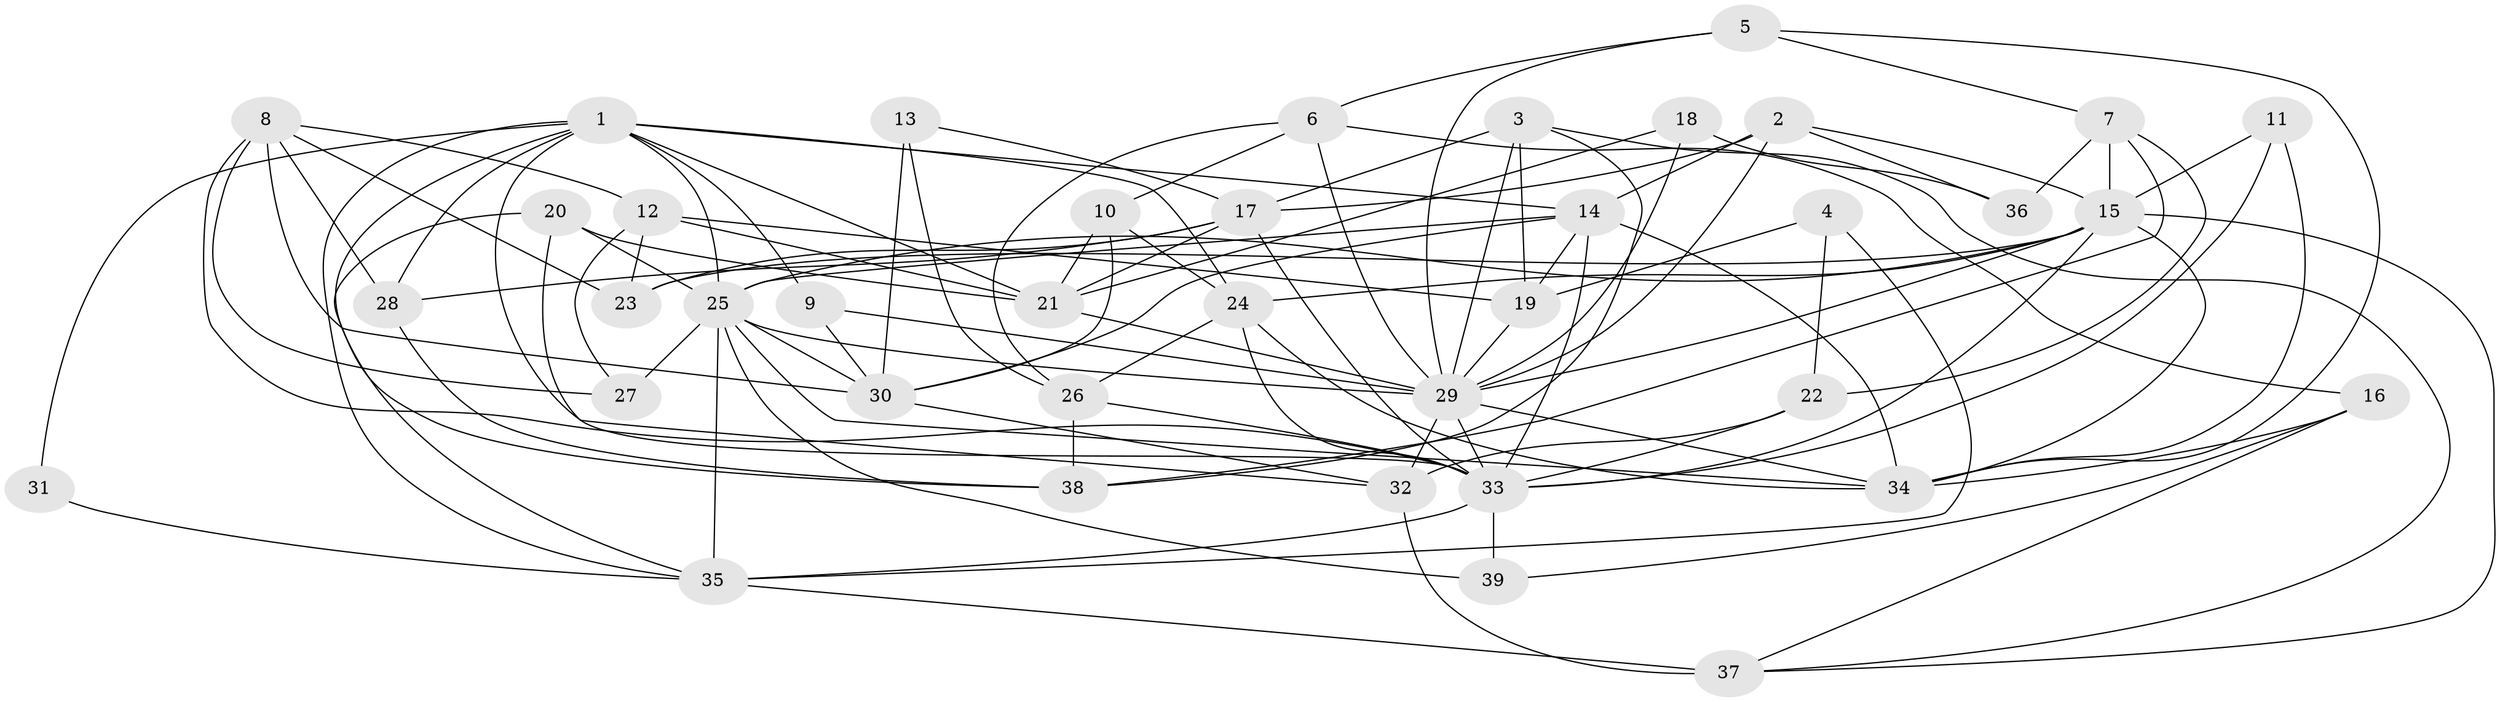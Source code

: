 // original degree distribution, {4: 0.2857142857142857, 7: 0.012987012987012988, 2: 0.14285714285714285, 8: 0.03896103896103896, 3: 0.2597402597402597, 6: 0.09090909090909091, 5: 0.16883116883116883}
// Generated by graph-tools (version 1.1) at 2025/26/03/09/25 03:26:20]
// undirected, 39 vertices, 107 edges
graph export_dot {
graph [start="1"]
  node [color=gray90,style=filled];
  1;
  2;
  3;
  4;
  5;
  6;
  7;
  8;
  9;
  10;
  11;
  12;
  13;
  14;
  15;
  16;
  17;
  18;
  19;
  20;
  21;
  22;
  23;
  24;
  25;
  26;
  27;
  28;
  29;
  30;
  31;
  32;
  33;
  34;
  35;
  36;
  37;
  38;
  39;
  1 -- 9 [weight=1.0];
  1 -- 14 [weight=1.0];
  1 -- 21 [weight=1.0];
  1 -- 24 [weight=1.0];
  1 -- 25 [weight=1.0];
  1 -- 28 [weight=1.0];
  1 -- 31 [weight=1.0];
  1 -- 33 [weight=1.0];
  1 -- 35 [weight=1.0];
  1 -- 38 [weight=1.0];
  2 -- 14 [weight=1.0];
  2 -- 15 [weight=1.0];
  2 -- 17 [weight=1.0];
  2 -- 29 [weight=1.0];
  2 -- 36 [weight=1.0];
  3 -- 17 [weight=1.0];
  3 -- 19 [weight=1.0];
  3 -- 29 [weight=1.0];
  3 -- 37 [weight=1.0];
  3 -- 38 [weight=1.0];
  4 -- 19 [weight=1.0];
  4 -- 22 [weight=1.0];
  4 -- 35 [weight=1.0];
  5 -- 6 [weight=1.0];
  5 -- 7 [weight=1.0];
  5 -- 29 [weight=1.0];
  5 -- 34 [weight=1.0];
  6 -- 10 [weight=1.0];
  6 -- 16 [weight=2.0];
  6 -- 26 [weight=1.0];
  6 -- 29 [weight=2.0];
  7 -- 15 [weight=1.0];
  7 -- 22 [weight=1.0];
  7 -- 36 [weight=1.0];
  7 -- 38 [weight=1.0];
  8 -- 12 [weight=1.0];
  8 -- 23 [weight=1.0];
  8 -- 27 [weight=1.0];
  8 -- 28 [weight=1.0];
  8 -- 30 [weight=1.0];
  8 -- 33 [weight=1.0];
  9 -- 29 [weight=1.0];
  9 -- 30 [weight=1.0];
  10 -- 21 [weight=1.0];
  10 -- 24 [weight=1.0];
  10 -- 30 [weight=1.0];
  11 -- 15 [weight=1.0];
  11 -- 33 [weight=1.0];
  11 -- 34 [weight=1.0];
  12 -- 19 [weight=1.0];
  12 -- 21 [weight=1.0];
  12 -- 23 [weight=1.0];
  12 -- 27 [weight=1.0];
  13 -- 17 [weight=1.0];
  13 -- 26 [weight=1.0];
  13 -- 30 [weight=2.0];
  14 -- 19 [weight=2.0];
  14 -- 25 [weight=1.0];
  14 -- 30 [weight=1.0];
  14 -- 33 [weight=1.0];
  14 -- 34 [weight=1.0];
  15 -- 23 [weight=1.0];
  15 -- 24 [weight=1.0];
  15 -- 25 [weight=1.0];
  15 -- 29 [weight=1.0];
  15 -- 33 [weight=1.0];
  15 -- 34 [weight=1.0];
  15 -- 37 [weight=1.0];
  16 -- 34 [weight=1.0];
  16 -- 37 [weight=1.0];
  16 -- 39 [weight=1.0];
  17 -- 21 [weight=2.0];
  17 -- 23 [weight=1.0];
  17 -- 28 [weight=1.0];
  17 -- 33 [weight=1.0];
  18 -- 21 [weight=1.0];
  18 -- 29 [weight=1.0];
  18 -- 36 [weight=1.0];
  19 -- 29 [weight=1.0];
  20 -- 21 [weight=1.0];
  20 -- 25 [weight=1.0];
  20 -- 32 [weight=1.0];
  20 -- 35 [weight=1.0];
  21 -- 29 [weight=1.0];
  22 -- 32 [weight=2.0];
  22 -- 33 [weight=1.0];
  24 -- 26 [weight=1.0];
  24 -- 33 [weight=1.0];
  24 -- 34 [weight=1.0];
  25 -- 27 [weight=1.0];
  25 -- 29 [weight=1.0];
  25 -- 30 [weight=1.0];
  25 -- 34 [weight=1.0];
  25 -- 35 [weight=1.0];
  25 -- 39 [weight=1.0];
  26 -- 33 [weight=1.0];
  26 -- 38 [weight=1.0];
  28 -- 38 [weight=1.0];
  29 -- 32 [weight=1.0];
  29 -- 33 [weight=1.0];
  29 -- 34 [weight=1.0];
  30 -- 32 [weight=1.0];
  31 -- 35 [weight=1.0];
  32 -- 37 [weight=2.0];
  33 -- 35 [weight=1.0];
  33 -- 39 [weight=1.0];
  35 -- 37 [weight=1.0];
}
